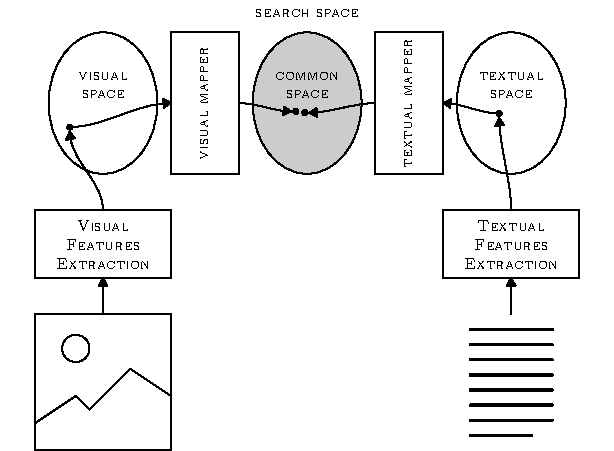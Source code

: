 unitsize(.8cm);
// texpreamble("\renewcommand{\rmdefault}{\sfdefault}");

path[] pic() {
    path p = (0, .2) -- (0, 0) -- (1, 0) -- (1, .4) --
             (.7, .6) -- (.4, .3) -- (.3, .4) -- (0, .2) --
             (0, 1) -- (1, 1) -- (1, .4);
    path c = circle((.3, .75), .1);
    return new path[] {p, c};
}

path[] text() {
    int nrows = 8;
    real margin = .2;
    path r = (margin, 0) -- (1 - margin, 0);
    path[] rows = new path[] {};
    for (int i = 0; i < nrows; ++i) {
        real disp = 1. / (nrows + 1);
        path row = r;
        if (i == 0)
            row = (margin, 0) -- (.85 - margin, 0);
        row = shift(0, (i+1) * disp) * row;
        rows.push(row);
    }
    
    return rows;
}

real w = 3, wgap = 6, ww = w + wgap;
real h = 1.5, hgap = .8;

// IMG
path[] img = scale(w) * pic();
draw(img);
path a = (w/2, w) -- (w/2, w + hgap);
draw(a, arrow=ArcArrow);
pair cnnStart = (0, w + hgap), cnnEnd = cnnStart + (w, h);
path cnn = box(cnnStart, cnnEnd);
draw(cnn);
label(minipage("\sc \scriptsize \centering Visual\\Features\\Extraction"), (cnnStart + cnnEnd) / 2);

// VISUAL SPACE
real space_r = w / 2.5, space_s = 1.3;
pair spaceStart = (w/2, cnnEnd.y + hgap);
pair spaceEnd = spaceStart + (0, 2*space_r*space_s);
pair spaceCenter = spaceStart + (0, space_r * space_s);
path space = shift(spaceCenter) * scale(1, space_s) * circle((0,0), space_r);
draw(space);
pair v = spaceCenter + (unitrand()-1, unitrand()-1);
dot(v);

path a = (w/2, cnnEnd.y){N} .. {N}(v - (0, 0.1));
draw(a, arrow=ArcArrow);

label(minipage("\centering \sc \scriptsize visual\\space"), spaceCenter + (0, hgap/2));

// TEXT
path[] txt = shift(w+wgap) * scale(w) * text();
draw(txt, linewidth(1.2));
path a = (ww + w/2, w) -- (ww + w/2, w+hgap);
draw(a, arrow=ArcArrow);
pair rnnStart = (ww, w+hgap), rnnEnd = rnnStart + (w,h);
path rnn = box(rnnStart, rnnEnd);
draw(rnn);
label(minipage("\sc \scriptsize \centering Textual\\Features\\Extraction"), (rnnStart + rnnEnd) / 2);

// TEXTUAL SPACE
pair spaceStart = (ww + w/2, rnnEnd.y + hgap);
pair spaceEnd = spaceStart + (0, 2*space_r*space_s);
// real space_r = w / 2, space_s = .7;
pair spaceCenter = spaceStart + (0, space_r * space_s);
path space = shift(spaceCenter) * scale(1, space_s) * circle((0,0), space_r);
draw(space);

pair t = spaceCenter + (unitrand() - 1, unitrand() - 1);
dot(t);

path a = (ww + w/2, rnnEnd.y){N} .. {N}(t - (0, 0.1));
draw(a, arrow=ArcArrow);

label(minipage("\centering \sc \scriptsize textual\\space"), spaceCenter + (0, hgap/2));

// MAPPER
path common = shift(-ww/2, 0) * space;
fill(common, gray(.8));
draw(common);
pair commonCenter = spaceCenter - ww/2;
label(minipage("\centering \sc \scriptsize search space"), commonCenter + (0, space_r*space_s + hgap/2));
label(minipage("\centering \sc \scriptsize common\\space"), commonCenter + (0, hgap/2));

pair m1S = (w + wgap/8 - h/2, spaceStart.y);
pair m1E = m1S + (h, 2*space_r*space_s);
path mapper1 = box(m1S, m1E);

draw(mapper1);
label(rotate(90) * minipage("\centering \sc \scriptsize visual mapper"), (m1S + m1E) / 2);

pair m1V = (m1S.x, (m1S.y + m1E.y) / 2);
pair m1C = (m1E.x, (m1S.y + m1E.y) / 2);

// textual mapper 
pair m2S = (w + 7*wgap/8 - h/2, spaceStart.y);
pair m2E = m2S + (h, 2*space_r*space_s);
path mapper2 = box(m2S, m2E);

draw(mapper2);
label(rotate(90) * minipage("\centering \sc \scriptsize textual mapper"), (m2S + m2E) / 2);

pair m2C = (m2S.x, (m2S.y + m2E.y) / 2);
pair m2T = (m2E.x, (m2S.y + m2E.y) / 2);

// pair t2 = t + 2*(unitrand() - 1);
// dot(t2);
pair c1 = commonCenter + .3*(unitrand() - 1, unitrand() - 1);
pair c2 = c1 + (0.2, -0.03);
dot(c1);
dot(c2);

draw(v{E} .. {E}m1V, arrow=ArcArrow);
draw(m1C{E} .. {E}(c1 - (0.1, 0)), arrow=ArcArrow);

draw(t{W} .. {W}m2T, arrow=ArcArrow);
draw(m2C{W} .. {W}(c2 + (0.1, 0)), arrow=ArcArrow);



